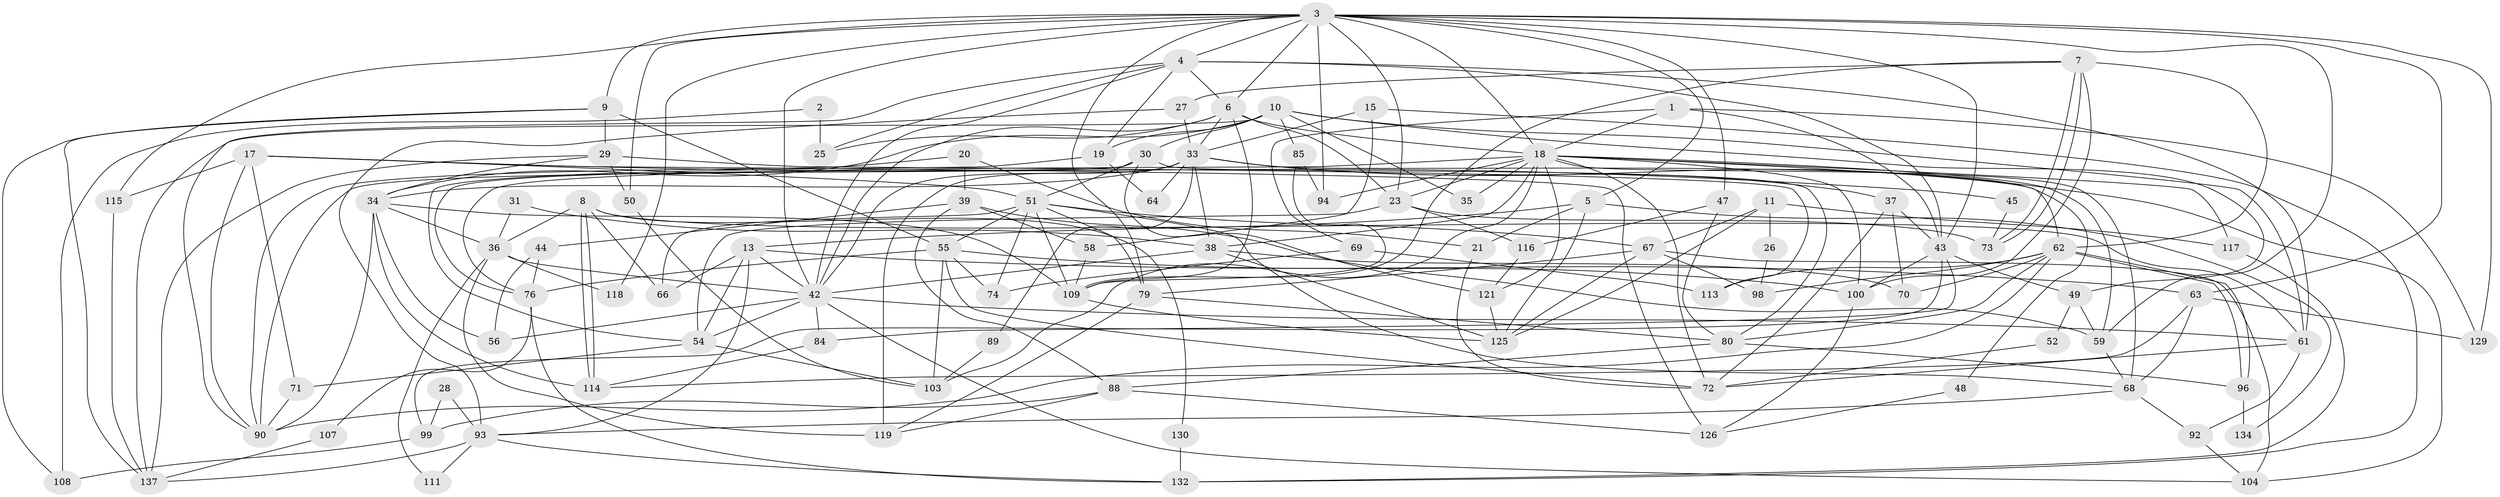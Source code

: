 // original degree distribution, {4: 0.2158273381294964, 2: 0.1510791366906475, 6: 0.12949640287769784, 5: 0.18705035971223022, 7: 0.04316546762589928, 3: 0.2733812949640288}
// Generated by graph-tools (version 1.1) at 2025/18/03/04/25 18:18:43]
// undirected, 97 vertices, 231 edges
graph export_dot {
graph [start="1"]
  node [color=gray90,style=filled];
  1;
  2;
  3 [super="+12+22"];
  4 [super="+86"];
  5;
  6 [super="+82"];
  7 [super="+32"];
  8;
  9 [super="+102+14"];
  10 [super="+16"];
  11;
  13 [super="+136"];
  15;
  17 [super="+135"];
  18 [super="+112+40+133"];
  19;
  20;
  21;
  23;
  25;
  26;
  27;
  28;
  29;
  30 [super="+65"];
  31;
  33 [super="+46+57"];
  34 [super="+41"];
  35;
  36 [super="+101"];
  37;
  38 [super="+110+122"];
  39;
  42 [super="+77+91+87"];
  43 [super="+106"];
  44;
  45;
  47;
  48;
  49;
  50;
  51 [super="+60"];
  52;
  54;
  55;
  56;
  58;
  59 [super="+81"];
  61;
  62 [super="+75"];
  63;
  64;
  66;
  67 [super="+127"];
  68;
  69;
  70;
  71;
  72 [super="+78+83"];
  73;
  74;
  76 [super="+128"];
  79 [super="+97"];
  80 [super="+138"];
  84;
  85;
  88;
  89;
  90;
  92;
  93;
  94;
  96;
  98;
  99;
  100 [super="+105"];
  103;
  104;
  107;
  108;
  109;
  111;
  113;
  114;
  115;
  116;
  117;
  118;
  119 [super="+124"];
  121;
  125;
  126;
  129;
  130;
  132;
  134;
  137;
  1 -- 129;
  1 -- 69;
  1 -- 18;
  1 -- 43;
  2 -- 108;
  2 -- 25;
  3 -- 47;
  3 -- 9 [weight=2];
  3 -- 129;
  3 -- 4;
  3 -- 5;
  3 -- 6;
  3 -- 42;
  3 -- 43;
  3 -- 79;
  3 -- 50;
  3 -- 115;
  3 -- 118;
  3 -- 59;
  3 -- 94;
  3 -- 63;
  3 -- 18;
  3 -- 23;
  4 -- 61;
  4 -- 19;
  4 -- 25;
  4 -- 6;
  4 -- 42;
  4 -- 43;
  4 -- 90;
  5 -- 125;
  5 -- 21;
  5 -- 134;
  5 -- 13;
  6 -- 23;
  6 -- 33;
  6 -- 25;
  6 -- 109;
  6 -- 18;
  6 -- 42;
  7 -- 73;
  7 -- 73;
  7 -- 27;
  7 -- 62;
  7 -- 109;
  7 -- 100;
  8 -- 66;
  8 -- 114;
  8 -- 114;
  8 -- 36;
  8 -- 61;
  8 -- 130;
  9 -- 108;
  9 -- 29;
  9 -- 137;
  9 -- 55;
  10 -- 34 [weight=2];
  10 -- 137;
  10 -- 49;
  10 -- 35;
  10 -- 19;
  10 -- 85;
  10 -- 61;
  10 -- 30;
  11 -- 117;
  11 -- 26;
  11 -- 125;
  11 -- 67;
  13 -- 63;
  13 -- 66;
  13 -- 93;
  13 -- 54;
  13 -- 42;
  15 -- 58;
  15 -- 132;
  15 -- 33;
  17 -- 126;
  17 -- 90;
  17 -- 115;
  17 -- 51;
  17 -- 71;
  17 -- 45;
  18 -- 68;
  18 -- 35;
  18 -- 76;
  18 -- 62;
  18 -- 103;
  18 -- 117;
  18 -- 38;
  18 -- 72;
  18 -- 121;
  18 -- 94;
  18 -- 23;
  18 -- 59;
  18 -- 100;
  19 -- 54;
  19 -- 64;
  20 -- 90;
  20 -- 39;
  20 -- 21;
  21 -- 72;
  23 -- 54;
  23 -- 73;
  23 -- 116;
  26 -- 98;
  27 -- 93;
  27 -- 33;
  28 -- 99;
  28 -- 93;
  29 -- 113;
  29 -- 50;
  29 -- 137;
  29 -- 34;
  30 -- 121;
  30 -- 76 [weight=2];
  30 -- 80;
  30 -- 51;
  30 -- 90;
  31 -- 36;
  31 -- 38;
  33 -- 48;
  33 -- 64;
  33 -- 89;
  33 -- 119 [weight=2];
  33 -- 34;
  33 -- 37;
  33 -- 38;
  33 -- 104;
  33 -- 42;
  34 -- 56;
  34 -- 114;
  34 -- 90;
  34 -- 109;
  34 -- 36;
  36 -- 111;
  36 -- 118;
  36 -- 42;
  36 -- 119;
  37 -- 72;
  37 -- 70;
  37 -- 43;
  38 -- 70;
  38 -- 42;
  38 -- 125;
  39 -- 88;
  39 -- 44;
  39 -- 58;
  39 -- 59;
  42 -- 54;
  42 -- 104;
  42 -- 61;
  42 -- 84;
  42 -- 56;
  43 -- 49;
  43 -- 99;
  43 -- 84;
  43 -- 100;
  44 -- 56;
  44 -- 76;
  45 -- 73;
  47 -- 116;
  47 -- 80;
  48 -- 126;
  49 -- 59;
  49 -- 52;
  50 -- 103;
  51 -- 55;
  51 -- 68;
  51 -- 66;
  51 -- 67;
  51 -- 74;
  51 -- 109;
  51 -- 79;
  52 -- 72;
  54 -- 71;
  54 -- 103;
  55 -- 103;
  55 -- 74;
  55 -- 76;
  55 -- 100;
  55 -- 72;
  58 -- 109;
  59 -- 68;
  61 -- 92;
  61 -- 72;
  62 -- 96;
  62 -- 96;
  62 -- 90;
  62 -- 113;
  62 -- 80;
  62 -- 98;
  62 -- 70;
  63 -- 114;
  63 -- 68;
  63 -- 129;
  67 -- 79;
  67 -- 98;
  67 -- 104;
  67 -- 125;
  68 -- 93;
  68 -- 92;
  69 -- 74;
  69 -- 113;
  71 -- 90;
  76 -- 107;
  76 -- 132;
  79 -- 80;
  79 -- 119;
  80 -- 88;
  80 -- 96;
  84 -- 114;
  85 -- 94;
  85 -- 109;
  88 -- 119;
  88 -- 99;
  88 -- 126;
  89 -- 103;
  92 -- 104;
  93 -- 137;
  93 -- 132;
  93 -- 111;
  96 -- 134;
  99 -- 108;
  100 -- 126;
  107 -- 137;
  109 -- 125;
  115 -- 137;
  116 -- 121;
  117 -- 132;
  121 -- 125;
  130 -- 132;
}
